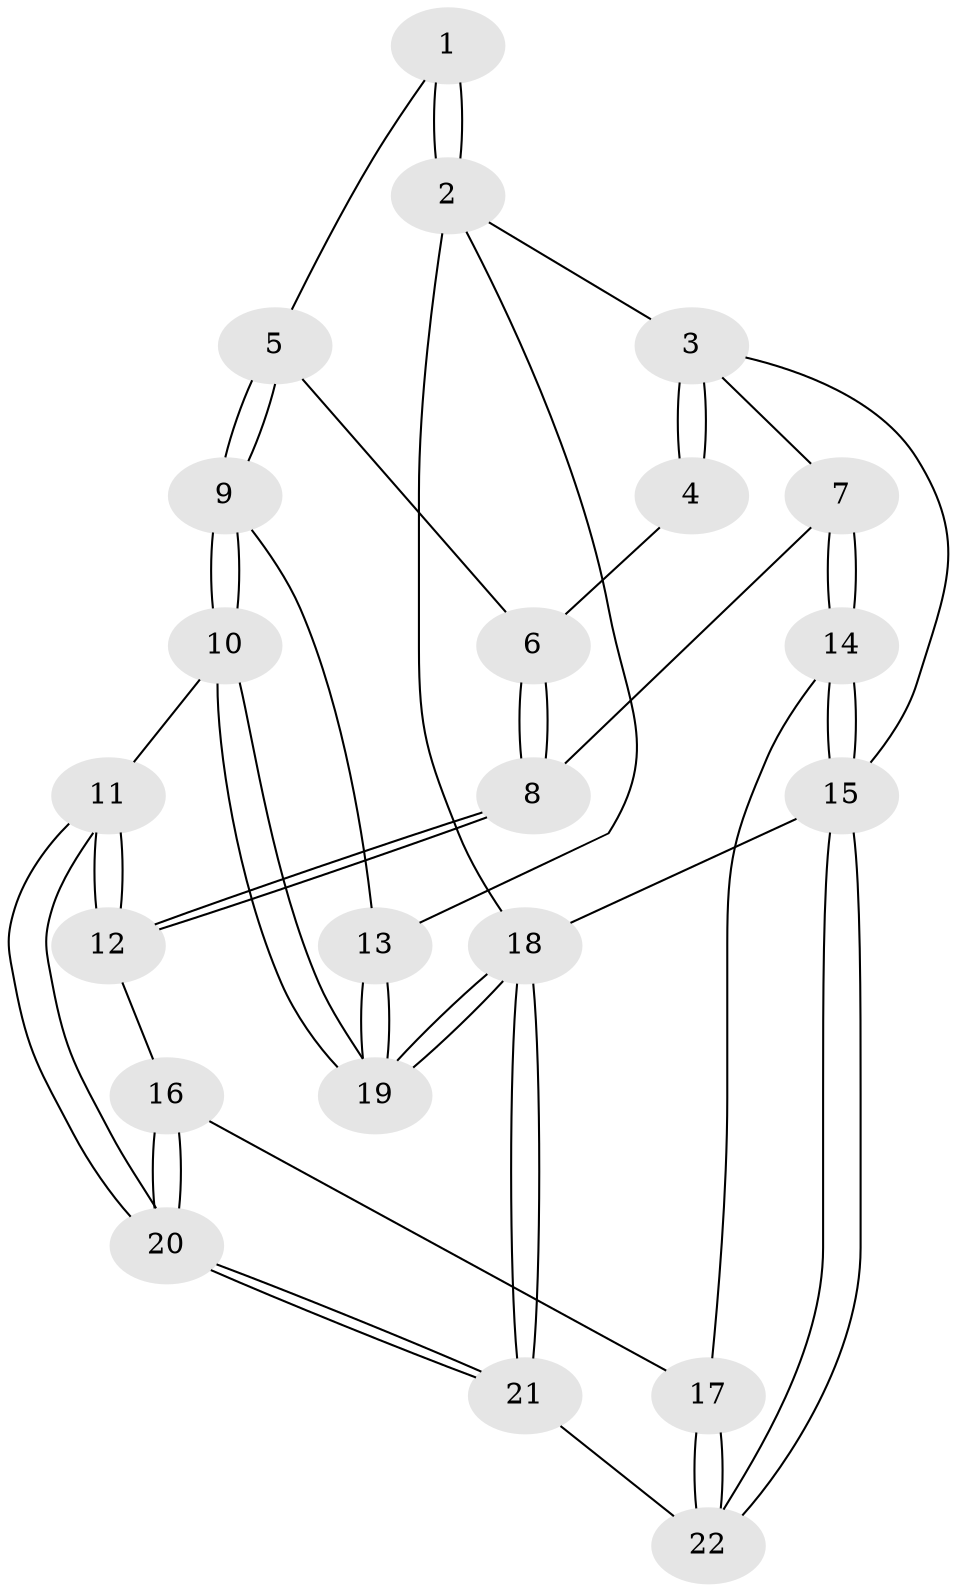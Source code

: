 // Generated by graph-tools (version 1.1) at 2025/46/02/15/25 05:46:28]
// undirected, 22 vertices, 52 edges
graph export_dot {
graph [start="1"]
  node [color=gray90,style=filled];
  1 [pos="+0.6784838402729242+0"];
  2 [pos="+1+0"];
  3 [pos="+0+0"];
  4 [pos="+0.6356076361734487+0"];
  5 [pos="+0.6132271049907766+0.30715257743519275"];
  6 [pos="+0.4056153773616414+0.24509671610511918"];
  7 [pos="+0+0.10157500666609193"];
  8 [pos="+0.16653113660067934+0.29836929535918627"];
  9 [pos="+0.734468191584218+0.5298318053975358"];
  10 [pos="+0.6730917853573454+0.613506556427117"];
  11 [pos="+0.6259680864349698+0.6576210305143126"];
  12 [pos="+0.21734169504474854+0.38239681094532"];
  13 [pos="+1+0.3753166069298417"];
  14 [pos="+0+0.8583760747991707"];
  15 [pos="+0+1"];
  16 [pos="+0.17218049431051477+0.724202928351776"];
  17 [pos="+0.06760637931708759+0.8073598006363142"];
  18 [pos="+1+1"];
  19 [pos="+1+1"];
  20 [pos="+0.590229549364068+0.7684758697581761"];
  21 [pos="+0.5970177988034444+1"];
  22 [pos="+0.461720716853957+1"];
  1 -- 2;
  1 -- 2;
  1 -- 5;
  2 -- 3;
  2 -- 13;
  2 -- 18;
  3 -- 4;
  3 -- 4;
  3 -- 7;
  3 -- 15;
  4 -- 6;
  5 -- 6;
  5 -- 9;
  5 -- 9;
  6 -- 8;
  6 -- 8;
  7 -- 8;
  7 -- 14;
  7 -- 14;
  8 -- 12;
  8 -- 12;
  9 -- 10;
  9 -- 10;
  9 -- 13;
  10 -- 11;
  10 -- 19;
  10 -- 19;
  11 -- 12;
  11 -- 12;
  11 -- 20;
  11 -- 20;
  12 -- 16;
  13 -- 19;
  13 -- 19;
  14 -- 15;
  14 -- 15;
  14 -- 17;
  15 -- 22;
  15 -- 22;
  15 -- 18;
  16 -- 17;
  16 -- 20;
  16 -- 20;
  17 -- 22;
  17 -- 22;
  18 -- 19;
  18 -- 19;
  18 -- 21;
  18 -- 21;
  20 -- 21;
  20 -- 21;
  21 -- 22;
}
